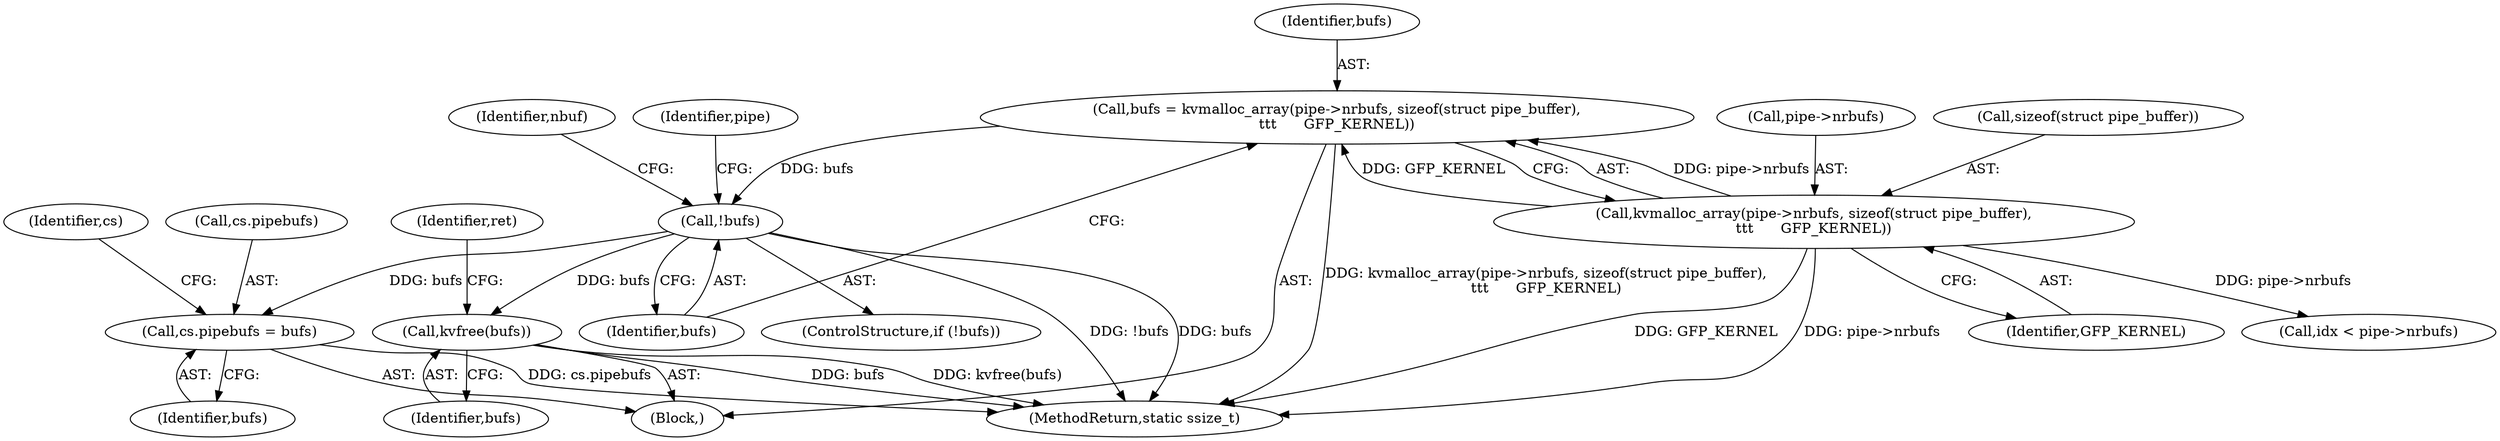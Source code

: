 digraph "0_linux_6b3a707736301c2128ca85ce85fb13f60b5e350a@pointer" {
"1000126" [label="(Call,bufs = kvmalloc_array(pipe->nrbufs, sizeof(struct pipe_buffer),\n\t\t\t      GFP_KERNEL))"];
"1000128" [label="(Call,kvmalloc_array(pipe->nrbufs, sizeof(struct pipe_buffer),\n\t\t\t      GFP_KERNEL))"];
"1000136" [label="(Call,!bufs)"];
"1000315" [label="(Call,cs.pipebufs = bufs)"];
"1000366" [label="(Call,kvfree(bufs))"];
"1000128" [label="(Call,kvmalloc_array(pipe->nrbufs, sizeof(struct pipe_buffer),\n\t\t\t      GFP_KERNEL))"];
"1000137" [label="(Identifier,bufs)"];
"1000366" [label="(Call,kvfree(bufs))"];
"1000134" [label="(Identifier,GFP_KERNEL)"];
"1000367" [label="(Identifier,bufs)"];
"1000155" [label="(Call,idx < pipe->nrbufs)"];
"1000140" [label="(Identifier,pipe)"];
"1000315" [label="(Call,cs.pipebufs = bufs)"];
"1000145" [label="(Identifier,nbuf)"];
"1000129" [label="(Call,pipe->nrbufs)"];
"1000369" [label="(Identifier,ret)"];
"1000127" [label="(Identifier,bufs)"];
"1000126" [label="(Call,bufs = kvmalloc_array(pipe->nrbufs, sizeof(struct pipe_buffer),\n\t\t\t      GFP_KERNEL))"];
"1000370" [label="(MethodReturn,static ssize_t)"];
"1000135" [label="(ControlStructure,if (!bufs))"];
"1000106" [label="(Block,)"];
"1000319" [label="(Identifier,bufs)"];
"1000132" [label="(Call,sizeof(struct pipe_buffer))"];
"1000322" [label="(Identifier,cs)"];
"1000316" [label="(Call,cs.pipebufs)"];
"1000136" [label="(Call,!bufs)"];
"1000126" -> "1000106"  [label="AST: "];
"1000126" -> "1000128"  [label="CFG: "];
"1000127" -> "1000126"  [label="AST: "];
"1000128" -> "1000126"  [label="AST: "];
"1000137" -> "1000126"  [label="CFG: "];
"1000126" -> "1000370"  [label="DDG: kvmalloc_array(pipe->nrbufs, sizeof(struct pipe_buffer),\n\t\t\t      GFP_KERNEL)"];
"1000128" -> "1000126"  [label="DDG: pipe->nrbufs"];
"1000128" -> "1000126"  [label="DDG: GFP_KERNEL"];
"1000126" -> "1000136"  [label="DDG: bufs"];
"1000128" -> "1000134"  [label="CFG: "];
"1000129" -> "1000128"  [label="AST: "];
"1000132" -> "1000128"  [label="AST: "];
"1000134" -> "1000128"  [label="AST: "];
"1000128" -> "1000370"  [label="DDG: pipe->nrbufs"];
"1000128" -> "1000370"  [label="DDG: GFP_KERNEL"];
"1000128" -> "1000155"  [label="DDG: pipe->nrbufs"];
"1000136" -> "1000135"  [label="AST: "];
"1000136" -> "1000137"  [label="CFG: "];
"1000137" -> "1000136"  [label="AST: "];
"1000140" -> "1000136"  [label="CFG: "];
"1000145" -> "1000136"  [label="CFG: "];
"1000136" -> "1000370"  [label="DDG: !bufs"];
"1000136" -> "1000370"  [label="DDG: bufs"];
"1000136" -> "1000315"  [label="DDG: bufs"];
"1000136" -> "1000366"  [label="DDG: bufs"];
"1000315" -> "1000106"  [label="AST: "];
"1000315" -> "1000319"  [label="CFG: "];
"1000316" -> "1000315"  [label="AST: "];
"1000319" -> "1000315"  [label="AST: "];
"1000322" -> "1000315"  [label="CFG: "];
"1000315" -> "1000370"  [label="DDG: cs.pipebufs"];
"1000366" -> "1000106"  [label="AST: "];
"1000366" -> "1000367"  [label="CFG: "];
"1000367" -> "1000366"  [label="AST: "];
"1000369" -> "1000366"  [label="CFG: "];
"1000366" -> "1000370"  [label="DDG: bufs"];
"1000366" -> "1000370"  [label="DDG: kvfree(bufs)"];
}
